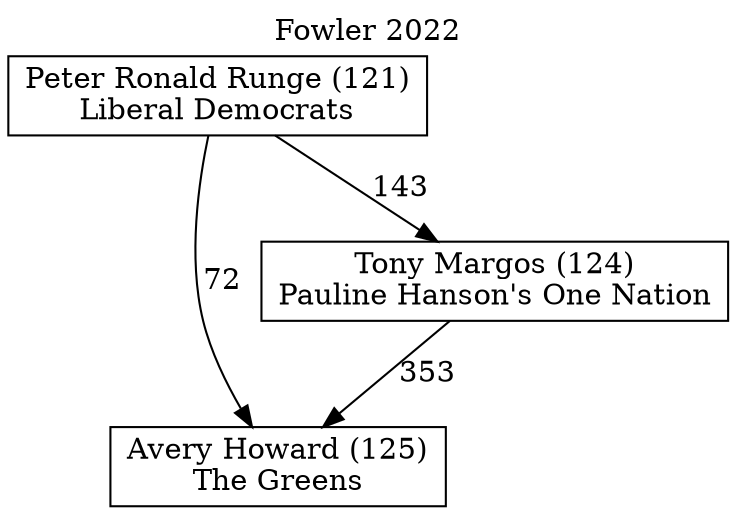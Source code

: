 // House preference flow
digraph "Avery Howard (125)_Fowler_2022" {
	graph [label="Fowler 2022" labelloc=t mclimit=10]
	node [shape=box]
	"Avery Howard (125)" [label="Avery Howard (125)
The Greens"]
	"Tony Margos (124)" [label="Tony Margos (124)
Pauline Hanson's One Nation"]
	"Peter Ronald Runge (121)" [label="Peter Ronald Runge (121)
Liberal Democrats"]
	"Avery Howard (125)" [label="Avery Howard (125)
The Greens"]
	"Peter Ronald Runge (121)" [label="Peter Ronald Runge (121)
Liberal Democrats"]
	"Peter Ronald Runge (121)" [label="Peter Ronald Runge (121)
Liberal Democrats"]
	"Tony Margos (124)" [label="Tony Margos (124)
Pauline Hanson's One Nation"]
	"Peter Ronald Runge (121)" [label="Peter Ronald Runge (121)
Liberal Democrats"]
	"Peter Ronald Runge (121)" [label="Peter Ronald Runge (121)
Liberal Democrats"]
	"Tony Margos (124)" -> "Avery Howard (125)" [label=353]
	"Peter Ronald Runge (121)" -> "Tony Margos (124)" [label=143]
	"Peter Ronald Runge (121)" -> "Avery Howard (125)" [label=72]
}
